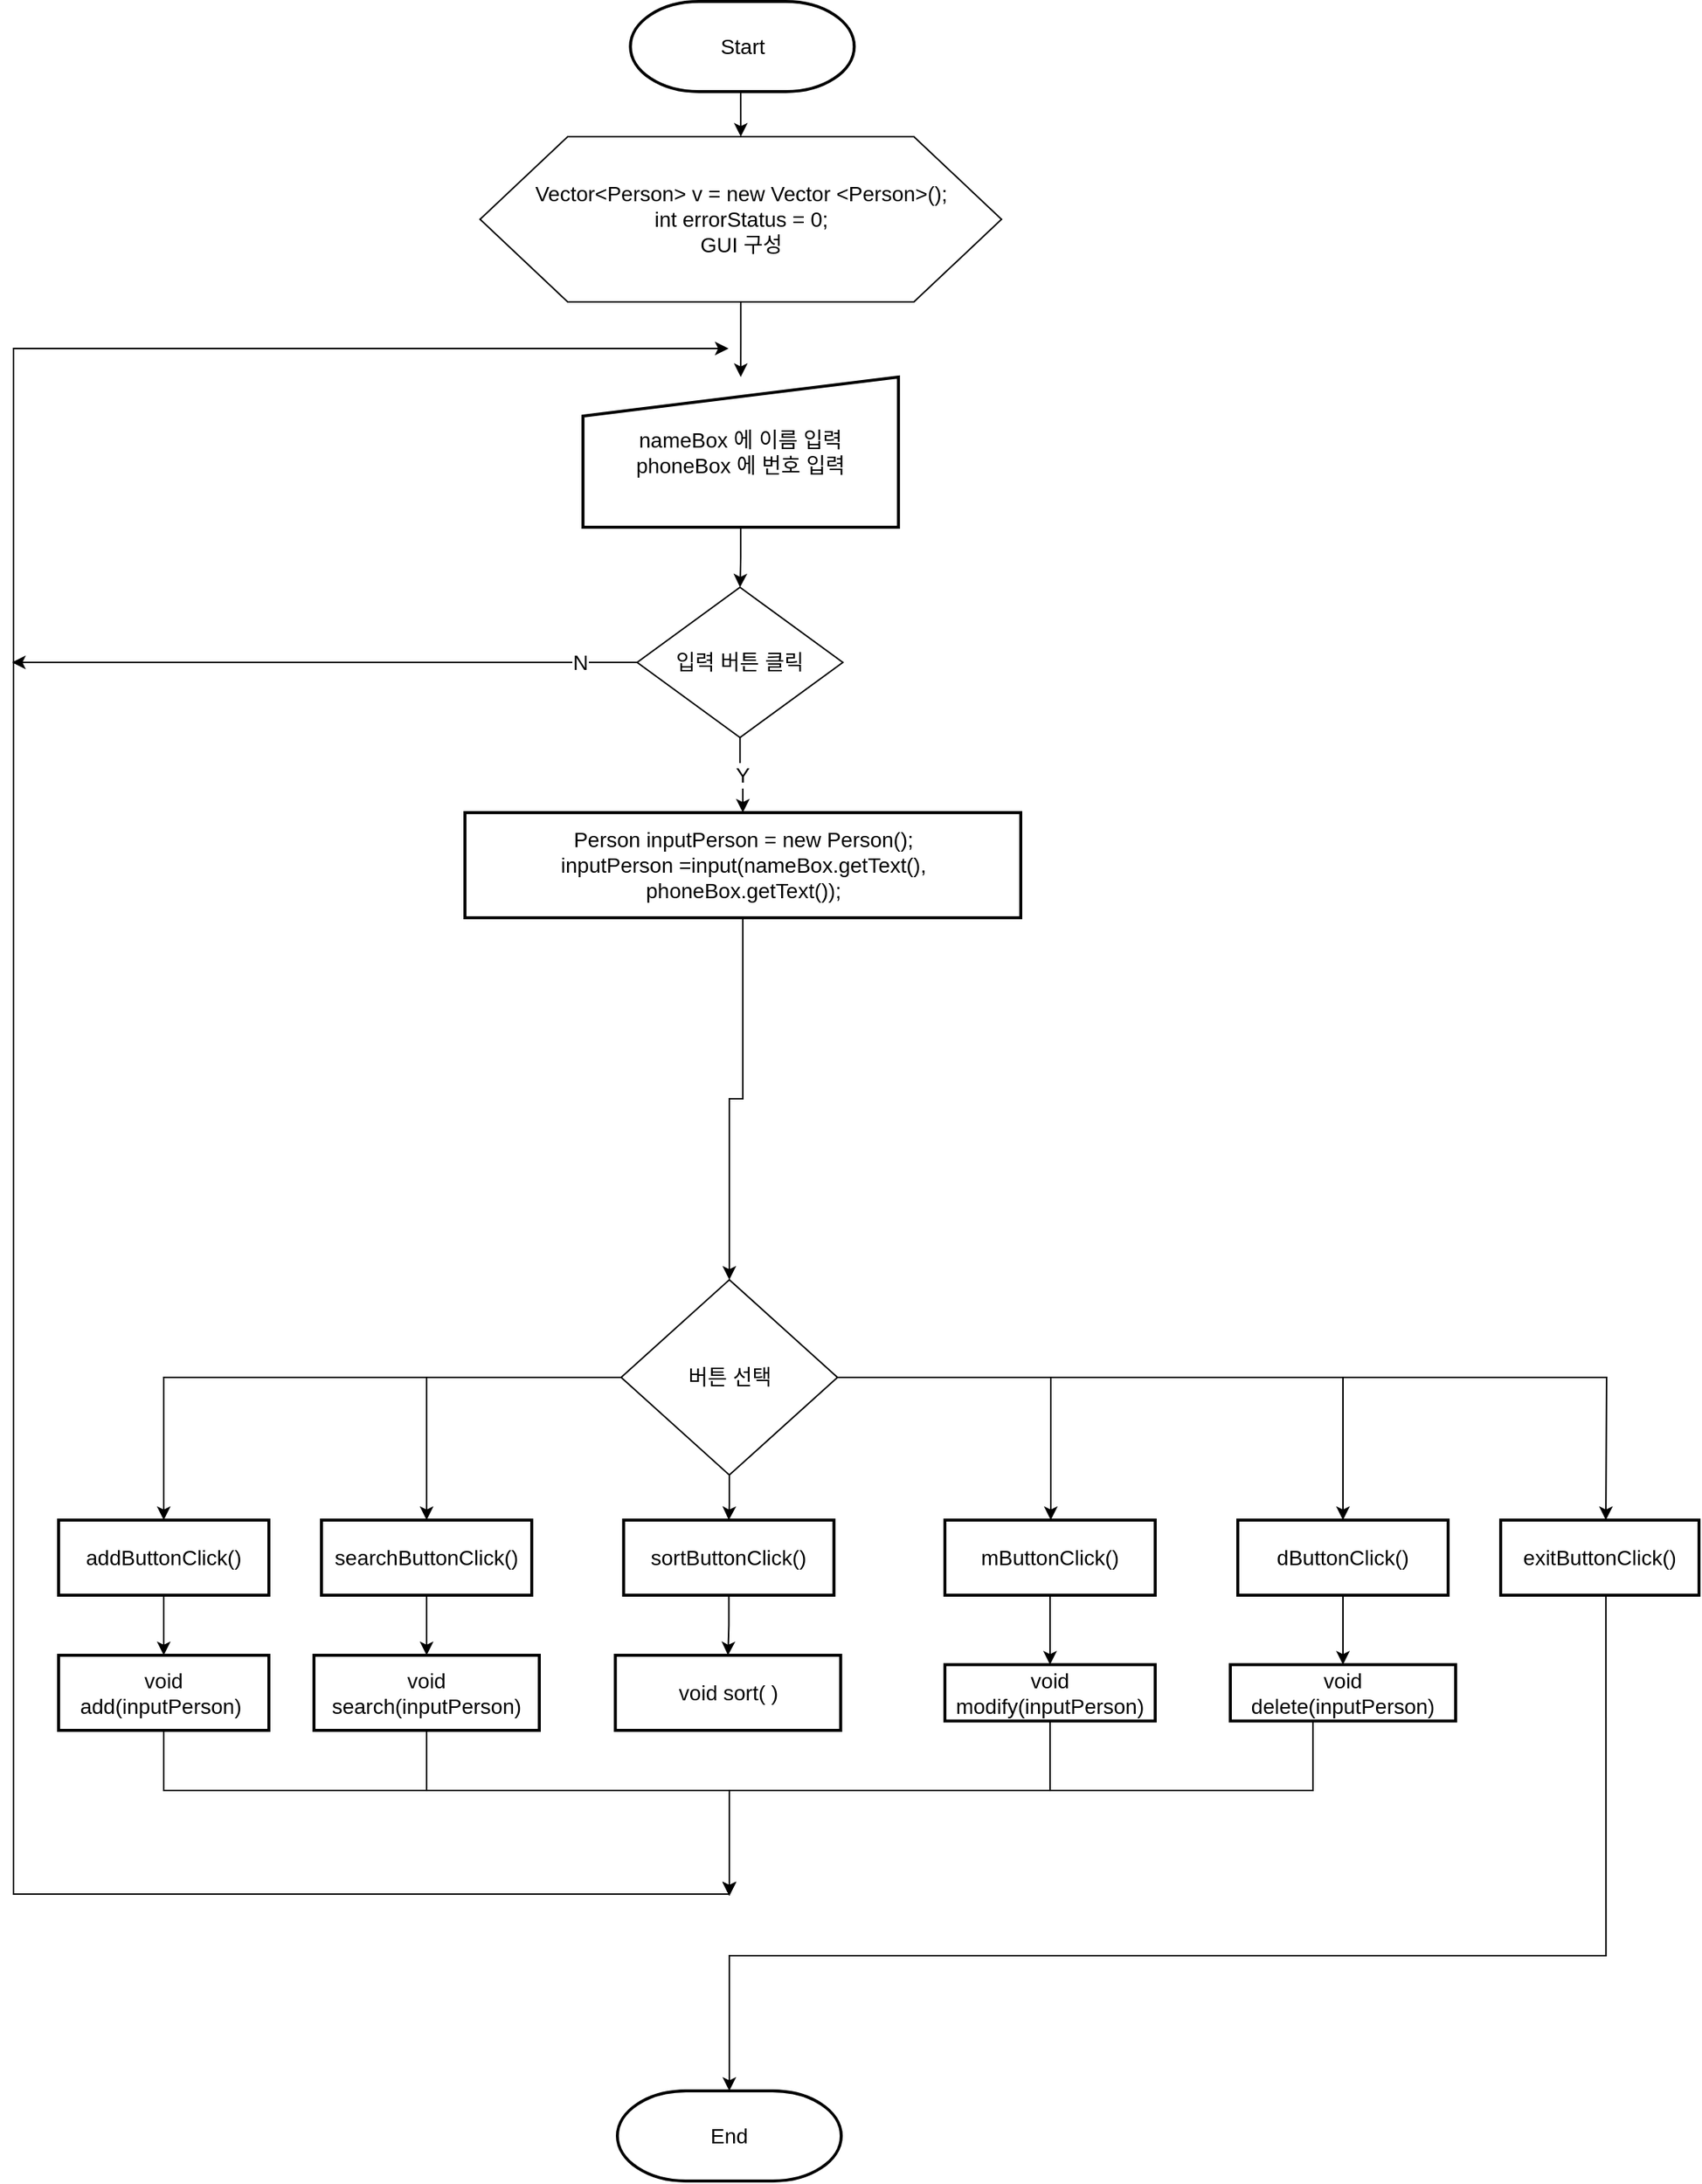 <mxfile version="14.4.8" type="github">
  <diagram id="C5RBs43oDa-KdzZeNtuy" name="Page-1">
    <mxGraphModel dx="1169" dy="4204" grid="0" gridSize="10" guides="0" tooltips="1" connect="1" arrows="1" fold="1" page="1" pageScale="1" pageWidth="1169" pageHeight="827" math="0" shadow="0">
      <root>
        <mxCell id="WIyWlLk6GJQsqaUBKTNV-0" />
        <mxCell id="WIyWlLk6GJQsqaUBKTNV-1" parent="WIyWlLk6GJQsqaUBKTNV-0" />
        <mxCell id="X3wetsd5ezyVW8M-MeKI-0" style="edgeStyle=orthogonalEdgeStyle;rounded=0;orthogonalLoop=1;jettySize=auto;html=1;exitX=0.5;exitY=1;exitDx=0;exitDy=0;exitPerimeter=0;entryX=0.5;entryY=0;entryDx=0;entryDy=0;fontSize=14;" parent="WIyWlLk6GJQsqaUBKTNV-1" source="wueby3FvrGFlJu_bnI4B-1" target="wueby3FvrGFlJu_bnI4B-2" edge="1">
          <mxGeometry relative="1" as="geometry" />
        </mxCell>
        <mxCell id="wueby3FvrGFlJu_bnI4B-1" value="Start" style="strokeWidth=2;html=1;shape=mxgraph.flowchart.terminator;whiteSpace=wrap;fontSize=14;" parent="WIyWlLk6GJQsqaUBKTNV-1" vertex="1">
          <mxGeometry x="445.66" y="-3282" width="149" height="60" as="geometry" />
        </mxCell>
        <mxCell id="A4JqITvwXXjRAWf6DDYK-10" value="" style="edgeStyle=orthogonalEdgeStyle;rounded=0;orthogonalLoop=1;jettySize=auto;html=1;fontSize=14;" edge="1" parent="WIyWlLk6GJQsqaUBKTNV-1" source="wueby3FvrGFlJu_bnI4B-2" target="EXY-av2qqtMAw8QjB_ll-1">
          <mxGeometry relative="1" as="geometry" />
        </mxCell>
        <mxCell id="wueby3FvrGFlJu_bnI4B-2" value="Vector&amp;lt;Person&amp;gt; v = new Vector &amp;lt;Person&amp;gt;();&lt;br style=&quot;font-size: 14px&quot;&gt;int errorStatus = 0;&lt;br style=&quot;font-size: 14px&quot;&gt;GUI 구성" style="verticalLabelPosition=middle;verticalAlign=middle;html=1;shape=hexagon;perimeter=hexagonPerimeter2;arcSize=6;size=0.168;labelPosition=center;align=center;fontSize=14;" parent="WIyWlLk6GJQsqaUBKTNV-1" vertex="1">
          <mxGeometry x="345.59" y="-3192" width="347.1" height="110" as="geometry" />
        </mxCell>
        <mxCell id="XJGy-mcHVmc3LLUE-I2_-29" style="edgeStyle=orthogonalEdgeStyle;rounded=0;orthogonalLoop=1;jettySize=auto;html=1;fontSize=14;entryX=0.5;entryY=0;entryDx=0;entryDy=0;exitX=0.5;exitY=1;exitDx=0;exitDy=0;" parent="WIyWlLk6GJQsqaUBKTNV-1" source="XJGy-mcHVmc3LLUE-I2_-5" edge="1">
          <mxGeometry relative="1" as="geometry">
            <Array as="points">
              <mxPoint x="135" y="-2091" />
              <mxPoint x="512" y="-2091" />
            </Array>
            <mxPoint x="511.5" y="-2021" as="targetPoint" />
          </mxGeometry>
        </mxCell>
        <mxCell id="XJGy-mcHVmc3LLUE-I2_-5" value="&lt;span style=&quot;text-align: left; font-size: 14px;&quot;&gt;void add(inputPerson)&amp;nbsp;&lt;/span&gt;" style="rounded=1;whiteSpace=wrap;html=1;absoluteArcSize=1;arcSize=0;strokeWidth=2;fontSize=14;" parent="WIyWlLk6GJQsqaUBKTNV-1" vertex="1">
          <mxGeometry x="65" y="-2181" width="140" height="50" as="geometry" />
        </mxCell>
        <mxCell id="XJGy-mcHVmc3LLUE-I2_-35" style="edgeStyle=orthogonalEdgeStyle;rounded=0;orthogonalLoop=1;jettySize=auto;html=1;entryX=0.5;entryY=0;entryDx=0;entryDy=0;fontSize=14;" parent="WIyWlLk6GJQsqaUBKTNV-1" source="XJGy-mcHVmc3LLUE-I2_-6" edge="1">
          <mxGeometry relative="1" as="geometry">
            <Array as="points">
              <mxPoint x="310" y="-2091" />
              <mxPoint x="512" y="-2091" />
            </Array>
            <mxPoint x="511.5" y="-2021" as="targetPoint" />
          </mxGeometry>
        </mxCell>
        <mxCell id="XJGy-mcHVmc3LLUE-I2_-6" value="&lt;span style=&quot;text-align: left; font-size: 14px;&quot;&gt;&lt;span style=&quot;font-size: 14px;&quot;&gt;void search(&lt;/span&gt;&lt;/span&gt;&lt;span style=&quot;text-align: left; font-size: 14px;&quot;&gt;inputPerson&lt;/span&gt;&lt;span style=&quot;font-size: 14px; text-align: left;&quot;&gt;)&lt;/span&gt;" style="rounded=1;whiteSpace=wrap;html=1;absoluteArcSize=1;arcSize=0;strokeWidth=2;fontSize=14;" parent="WIyWlLk6GJQsqaUBKTNV-1" vertex="1">
          <mxGeometry x="235" y="-2181" width="150" height="50" as="geometry" />
        </mxCell>
        <mxCell id="XJGy-mcHVmc3LLUE-I2_-34" style="edgeStyle=orthogonalEdgeStyle;rounded=0;orthogonalLoop=1;jettySize=auto;html=1;entryX=0.5;entryY=0;entryDx=0;entryDy=0;fontSize=14;" parent="WIyWlLk6GJQsqaUBKTNV-1" source="XJGy-mcHVmc3LLUE-I2_-7" edge="1">
          <mxGeometry relative="1" as="geometry">
            <Array as="points">
              <mxPoint x="725" y="-2091" />
              <mxPoint x="512" y="-2091" />
            </Array>
            <mxPoint x="511.5" y="-2021" as="targetPoint" />
          </mxGeometry>
        </mxCell>
        <mxCell id="XJGy-mcHVmc3LLUE-I2_-7" value="&lt;span style=&quot;text-align: left; font-size: 14px;&quot;&gt;void modify(inputPerson)&lt;/span&gt;" style="rounded=1;whiteSpace=wrap;html=1;absoluteArcSize=1;arcSize=0;strokeWidth=2;fontSize=14;" parent="WIyWlLk6GJQsqaUBKTNV-1" vertex="1">
          <mxGeometry x="655" y="-2174.75" width="140" height="37.5" as="geometry" />
        </mxCell>
        <mxCell id="XJGy-mcHVmc3LLUE-I2_-33" style="edgeStyle=orthogonalEdgeStyle;rounded=0;orthogonalLoop=1;jettySize=auto;html=1;fontSize=14;entryX=0.5;entryY=0;entryDx=0;entryDy=0;" parent="WIyWlLk6GJQsqaUBKTNV-1" source="XJGy-mcHVmc3LLUE-I2_-23" edge="1">
          <mxGeometry relative="1" as="geometry">
            <mxPoint x="511.5" y="-2021" as="targetPoint" />
            <Array as="points">
              <mxPoint x="900" y="-2091" />
              <mxPoint x="512" y="-2091" />
            </Array>
          </mxGeometry>
        </mxCell>
        <mxCell id="XJGy-mcHVmc3LLUE-I2_-23" value="&lt;font face=&quot;helvetica&quot; style=&quot;font-size: 14px;&quot;&gt;void delete(inputPerson)&lt;/font&gt;" style="rounded=1;whiteSpace=wrap;html=1;absoluteArcSize=1;arcSize=0;strokeWidth=2;fontSize=14;" parent="WIyWlLk6GJQsqaUBKTNV-1" vertex="1">
          <mxGeometry x="845" y="-2174.75" width="150" height="37.5" as="geometry" />
        </mxCell>
        <mxCell id="X3wetsd5ezyVW8M-MeKI-20" style="edgeStyle=orthogonalEdgeStyle;rounded=0;orthogonalLoop=1;jettySize=auto;html=1;fontSize=14;" parent="WIyWlLk6GJQsqaUBKTNV-1" edge="1">
          <mxGeometry relative="1" as="geometry">
            <mxPoint x="511" y="-3051" as="targetPoint" />
            <Array as="points">
              <mxPoint x="35" y="-2022" />
              <mxPoint x="35" y="-3051" />
            </Array>
            <mxPoint x="511" y="-2022" as="sourcePoint" />
          </mxGeometry>
        </mxCell>
        <mxCell id="XJGy-mcHVmc3LLUE-I2_-37" value="End" style="strokeWidth=2;html=1;shape=mxgraph.flowchart.terminator;whiteSpace=wrap;fontSize=14;" parent="WIyWlLk6GJQsqaUBKTNV-1" vertex="1">
          <mxGeometry x="437" y="-1891" width="149" height="60" as="geometry" />
        </mxCell>
        <mxCell id="X3wetsd5ezyVW8M-MeKI-9" value="" style="edgeStyle=orthogonalEdgeStyle;rounded=0;orthogonalLoop=1;jettySize=auto;html=1;fontSize=14;" parent="WIyWlLk6GJQsqaUBKTNV-1" source="A4JqITvwXXjRAWf6DDYK-11" target="XJGy-mcHVmc3LLUE-I2_-5" edge="1">
          <mxGeometry x="0.802" relative="1" as="geometry">
            <mxPoint as="offset" />
          </mxGeometry>
        </mxCell>
        <mxCell id="X3wetsd5ezyVW8M-MeKI-10" value="" style="edgeStyle=orthogonalEdgeStyle;rounded=0;orthogonalLoop=1;jettySize=auto;html=1;fontSize=14;entryX=0.5;entryY=0;entryDx=0;entryDy=0;" parent="WIyWlLk6GJQsqaUBKTNV-1" source="A4JqITvwXXjRAWf6DDYK-15" target="XJGy-mcHVmc3LLUE-I2_-6" edge="1">
          <mxGeometry x="0.682" relative="1" as="geometry">
            <mxPoint x="315.5" y="-2181" as="targetPoint" />
            <mxPoint as="offset" />
          </mxGeometry>
        </mxCell>
        <mxCell id="X3wetsd5ezyVW8M-MeKI-11" style="edgeStyle=orthogonalEdgeStyle;rounded=0;orthogonalLoop=1;jettySize=auto;html=1;fontSize=14;entryX=0.5;entryY=0;entryDx=0;entryDy=0;" parent="WIyWlLk6GJQsqaUBKTNV-1" source="A4JqITvwXXjRAWf6DDYK-16" target="A4JqITvwXXjRAWf6DDYK-4" edge="1">
          <mxGeometry relative="1" as="geometry">
            <mxPoint x="512" y="-2201" as="targetPoint" />
          </mxGeometry>
        </mxCell>
        <mxCell id="X3wetsd5ezyVW8M-MeKI-12" style="edgeStyle=orthogonalEdgeStyle;rounded=0;orthogonalLoop=1;jettySize=auto;html=1;fontSize=14;" parent="WIyWlLk6GJQsqaUBKTNV-1" source="A4JqITvwXXjRAWf6DDYK-19" target="XJGy-mcHVmc3LLUE-I2_-7" edge="1">
          <mxGeometry relative="1" as="geometry">
            <Array as="points" />
          </mxGeometry>
        </mxCell>
        <mxCell id="X3wetsd5ezyVW8M-MeKI-13" style="edgeStyle=orthogonalEdgeStyle;rounded=0;orthogonalLoop=1;jettySize=auto;html=1;fontSize=14;" parent="WIyWlLk6GJQsqaUBKTNV-1" source="A4JqITvwXXjRAWf6DDYK-21" target="XJGy-mcHVmc3LLUE-I2_-23" edge="1">
          <mxGeometry relative="1" as="geometry" />
        </mxCell>
        <mxCell id="A4JqITvwXXjRAWf6DDYK-30" style="edgeStyle=orthogonalEdgeStyle;rounded=0;orthogonalLoop=1;jettySize=auto;html=1;entryX=0.5;entryY=0;entryDx=0;entryDy=0;fontSize=14;" edge="1" parent="WIyWlLk6GJQsqaUBKTNV-1" source="X3wetsd5ezyVW8M-MeKI-5">
          <mxGeometry relative="1" as="geometry">
            <mxPoint x="1095" y="-2271" as="targetPoint" />
          </mxGeometry>
        </mxCell>
        <mxCell id="X3wetsd5ezyVW8M-MeKI-5" value="버튼 선택" style="rhombus;whiteSpace=wrap;html=1;fontSize=14;" parent="WIyWlLk6GJQsqaUBKTNV-1" vertex="1">
          <mxGeometry x="439.5" y="-2431" width="144" height="130" as="geometry" />
        </mxCell>
        <mxCell id="A4JqITvwXXjRAWf6DDYK-8" value="" style="edgeStyle=orthogonalEdgeStyle;rounded=0;orthogonalLoop=1;jettySize=auto;html=1;fontSize=14;" edge="1" parent="WIyWlLk6GJQsqaUBKTNV-1" source="EXY-av2qqtMAw8QjB_ll-1" target="A4JqITvwXXjRAWf6DDYK-5">
          <mxGeometry relative="1" as="geometry" />
        </mxCell>
        <mxCell id="EXY-av2qqtMAw8QjB_ll-1" value="&lt;span style=&quot;font-size: 14px;&quot;&gt;nameBox 에 이름 입력&lt;br style=&quot;font-size: 14px;&quot;&gt;phoneBox 에 번호 입력&lt;br style=&quot;font-size: 14px;&quot;&gt;&lt;/span&gt;" style="html=1;strokeWidth=2;shape=manualInput;whiteSpace=wrap;rounded=1;size=26;arcSize=0;fontSize=14;" parent="WIyWlLk6GJQsqaUBKTNV-1" vertex="1">
          <mxGeometry x="414.1" y="-3032" width="210" height="100" as="geometry" />
        </mxCell>
        <mxCell id="A4JqITvwXXjRAWf6DDYK-31" value="" style="edgeStyle=orthogonalEdgeStyle;rounded=0;orthogonalLoop=1;jettySize=auto;html=1;fontSize=14;" edge="1" parent="WIyWlLk6GJQsqaUBKTNV-1" source="A4JqITvwXXjRAWf6DDYK-0" target="X3wetsd5ezyVW8M-MeKI-5">
          <mxGeometry relative="1" as="geometry" />
        </mxCell>
        <mxCell id="A4JqITvwXXjRAWf6DDYK-0" value="&lt;span style=&quot;font-size: 14px;&quot;&gt;Person inputPerson = new Person();&lt;br style=&quot;font-size: 14px;&quot;&gt;&lt;/span&gt;&lt;span style=&quot;font-size: 14px;&quot;&gt;inputPerson&amp;nbsp;&lt;/span&gt;&lt;span style=&quot;font-size: 14px;&quot;&gt;=input(nameBox.getText(), phoneBox.getText());&lt;/span&gt;" style="rounded=1;whiteSpace=wrap;html=1;absoluteArcSize=1;arcSize=0;strokeWidth=2;fontSize=14;" vertex="1" parent="WIyWlLk6GJQsqaUBKTNV-1">
          <mxGeometry x="335.5" y="-2742" width="370" height="70" as="geometry" />
        </mxCell>
        <mxCell id="A4JqITvwXXjRAWf6DDYK-4" value="&lt;span style=&quot;text-align: left; font-size: 14px;&quot;&gt;void&amp;nbsp;&lt;/span&gt;&lt;span style=&quot;text-align: left; font-size: 14px;&quot;&gt;sort&lt;/span&gt;&lt;span style=&quot;text-align: left; font-size: 14px;&quot;&gt;( )&lt;/span&gt;" style="rounded=1;whiteSpace=wrap;html=1;absoluteArcSize=1;arcSize=0;strokeWidth=2;fontSize=14;" vertex="1" parent="WIyWlLk6GJQsqaUBKTNV-1">
          <mxGeometry x="435.64" y="-2181" width="150" height="50" as="geometry" />
        </mxCell>
        <mxCell id="A4JqITvwXXjRAWf6DDYK-6" value="Y" style="edgeStyle=orthogonalEdgeStyle;rounded=0;orthogonalLoop=1;jettySize=auto;html=1;fontSize=14;" edge="1" parent="WIyWlLk6GJQsqaUBKTNV-1" source="A4JqITvwXXjRAWf6DDYK-5" target="A4JqITvwXXjRAWf6DDYK-0">
          <mxGeometry relative="1" as="geometry" />
        </mxCell>
        <mxCell id="A4JqITvwXXjRAWf6DDYK-7" value="N" style="edgeStyle=orthogonalEdgeStyle;rounded=0;orthogonalLoop=1;jettySize=auto;html=1;fontSize=14;" edge="1" parent="WIyWlLk6GJQsqaUBKTNV-1" source="A4JqITvwXXjRAWf6DDYK-5">
          <mxGeometry x="-0.818" relative="1" as="geometry">
            <mxPoint x="34" y="-2842" as="targetPoint" />
            <mxPoint as="offset" />
          </mxGeometry>
        </mxCell>
        <mxCell id="A4JqITvwXXjRAWf6DDYK-5" value="입력 버튼 클릭" style="rhombus;whiteSpace=wrap;html=1;fontSize=14;" vertex="1" parent="WIyWlLk6GJQsqaUBKTNV-1">
          <mxGeometry x="450.16" y="-2892" width="136.9" height="100" as="geometry" />
        </mxCell>
        <mxCell id="A4JqITvwXXjRAWf6DDYK-11" value="&lt;span style=&quot;text-align: left; font-size: 14px;&quot;&gt;addButtonClick()&lt;/span&gt;" style="rounded=1;whiteSpace=wrap;html=1;absoluteArcSize=1;arcSize=0;strokeWidth=2;fontSize=14;" vertex="1" parent="WIyWlLk6GJQsqaUBKTNV-1">
          <mxGeometry x="65" y="-2271" width="140" height="50" as="geometry" />
        </mxCell>
        <mxCell id="A4JqITvwXXjRAWf6DDYK-13" value="" style="edgeStyle=orthogonalEdgeStyle;rounded=0;orthogonalLoop=1;jettySize=auto;html=1;fontSize=14;" edge="1" parent="WIyWlLk6GJQsqaUBKTNV-1" source="X3wetsd5ezyVW8M-MeKI-5" target="A4JqITvwXXjRAWf6DDYK-11">
          <mxGeometry x="0.802" relative="1" as="geometry">
            <mxPoint as="offset" />
            <mxPoint x="437.61" y="-2366" as="sourcePoint" />
            <mxPoint x="135" y="-2181" as="targetPoint" />
          </mxGeometry>
        </mxCell>
        <mxCell id="A4JqITvwXXjRAWf6DDYK-16" value="&lt;span style=&quot;text-align: left; font-size: 14px;&quot;&gt;sortButtonClick()&lt;/span&gt;" style="rounded=1;whiteSpace=wrap;html=1;absoluteArcSize=1;arcSize=0;strokeWidth=2;fontSize=14;" vertex="1" parent="WIyWlLk6GJQsqaUBKTNV-1">
          <mxGeometry x="441.16" y="-2271" width="140" height="50" as="geometry" />
        </mxCell>
        <mxCell id="A4JqITvwXXjRAWf6DDYK-17" style="edgeStyle=orthogonalEdgeStyle;rounded=0;orthogonalLoop=1;jettySize=auto;html=1;fontSize=14;entryX=0.5;entryY=0;entryDx=0;entryDy=0;" edge="1" parent="WIyWlLk6GJQsqaUBKTNV-1" source="X3wetsd5ezyVW8M-MeKI-5" target="A4JqITvwXXjRAWf6DDYK-16">
          <mxGeometry relative="1" as="geometry">
            <mxPoint x="509.61" y="-2301" as="sourcePoint" />
            <mxPoint x="509.61" y="-2181" as="targetPoint" />
          </mxGeometry>
        </mxCell>
        <mxCell id="A4JqITvwXXjRAWf6DDYK-15" value="&lt;span style=&quot;text-align: left; font-size: 14px;&quot;&gt;searchButtonClick()&lt;/span&gt;" style="rounded=1;whiteSpace=wrap;html=1;absoluteArcSize=1;arcSize=0;strokeWidth=2;fontSize=14;" vertex="1" parent="WIyWlLk6GJQsqaUBKTNV-1">
          <mxGeometry x="240" y="-2271" width="140" height="50" as="geometry" />
        </mxCell>
        <mxCell id="A4JqITvwXXjRAWf6DDYK-18" value="" style="edgeStyle=orthogonalEdgeStyle;rounded=0;orthogonalLoop=1;jettySize=auto;html=1;fontSize=14;entryX=0.5;entryY=0;entryDx=0;entryDy=0;" edge="1" parent="WIyWlLk6GJQsqaUBKTNV-1" source="X3wetsd5ezyVW8M-MeKI-5" target="A4JqITvwXXjRAWf6DDYK-15">
          <mxGeometry x="0.682" relative="1" as="geometry">
            <mxPoint x="310" y="-2181" as="targetPoint" />
            <mxPoint as="offset" />
            <mxPoint x="437.61" y="-2366" as="sourcePoint" />
          </mxGeometry>
        </mxCell>
        <mxCell id="A4JqITvwXXjRAWf6DDYK-19" value="&lt;span style=&quot;text-align: left; font-size: 14px;&quot;&gt;mButtonClick()&lt;/span&gt;" style="rounded=1;whiteSpace=wrap;html=1;absoluteArcSize=1;arcSize=0;strokeWidth=2;fontSize=14;" vertex="1" parent="WIyWlLk6GJQsqaUBKTNV-1">
          <mxGeometry x="655" y="-2271" width="140" height="50" as="geometry" />
        </mxCell>
        <mxCell id="A4JqITvwXXjRAWf6DDYK-20" style="edgeStyle=orthogonalEdgeStyle;rounded=0;orthogonalLoop=1;jettySize=auto;html=1;fontSize=14;" edge="1" parent="WIyWlLk6GJQsqaUBKTNV-1" source="X3wetsd5ezyVW8M-MeKI-5" target="A4JqITvwXXjRAWf6DDYK-19">
          <mxGeometry relative="1" as="geometry">
            <Array as="points">
              <mxPoint x="725.5" y="-2366" />
            </Array>
            <mxPoint x="581.61" y="-2366" as="sourcePoint" />
            <mxPoint x="725.5" y="-2174.75" as="targetPoint" />
          </mxGeometry>
        </mxCell>
        <mxCell id="A4JqITvwXXjRAWf6DDYK-21" value="&lt;span style=&quot;text-align: left; font-size: 14px;&quot;&gt;dButtonClick()&lt;/span&gt;" style="rounded=1;whiteSpace=wrap;html=1;absoluteArcSize=1;arcSize=0;strokeWidth=2;fontSize=14;" vertex="1" parent="WIyWlLk6GJQsqaUBKTNV-1">
          <mxGeometry x="850" y="-2271" width="140" height="50" as="geometry" />
        </mxCell>
        <mxCell id="A4JqITvwXXjRAWf6DDYK-22" style="edgeStyle=orthogonalEdgeStyle;rounded=0;orthogonalLoop=1;jettySize=auto;html=1;fontSize=14;" edge="1" parent="WIyWlLk6GJQsqaUBKTNV-1" source="X3wetsd5ezyVW8M-MeKI-5" target="A4JqITvwXXjRAWf6DDYK-21">
          <mxGeometry relative="1" as="geometry">
            <mxPoint x="581.61" y="-2366" as="sourcePoint" />
            <mxPoint x="920" y="-2174.75" as="targetPoint" />
          </mxGeometry>
        </mxCell>
        <mxCell id="A4JqITvwXXjRAWf6DDYK-34" style="edgeStyle=orthogonalEdgeStyle;rounded=0;orthogonalLoop=1;jettySize=auto;html=1;entryX=0.5;entryY=0;entryDx=0;entryDy=0;entryPerimeter=0;fontSize=14;" edge="1" parent="WIyWlLk6GJQsqaUBKTNV-1" target="XJGy-mcHVmc3LLUE-I2_-37">
          <mxGeometry relative="1" as="geometry">
            <mxPoint x="1095.059" y="-2221" as="sourcePoint" />
            <Array as="points">
              <mxPoint x="1095" y="-1981" />
              <mxPoint x="512" y="-1981" />
            </Array>
          </mxGeometry>
        </mxCell>
        <mxCell id="A4JqITvwXXjRAWf6DDYK-26" value="&lt;span style=&quot;text-align: left; font-size: 14px;&quot;&gt;exitButtonClick()&lt;/span&gt;" style="rounded=1;whiteSpace=wrap;html=1;absoluteArcSize=1;arcSize=0;strokeWidth=2;fontSize=14;" vertex="1" parent="WIyWlLk6GJQsqaUBKTNV-1">
          <mxGeometry x="1025" y="-2271" width="132" height="50" as="geometry" />
        </mxCell>
      </root>
    </mxGraphModel>
  </diagram>
</mxfile>

